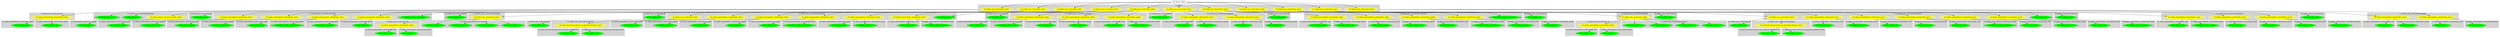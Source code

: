 digraph {

subgraph cluster0 {
 node [style=filled,color=white];
 style=filled;
 color=lightgrey;
 label = "CT_PROG";

"NT_EXPR_CALL_FUNCTION_18004"
 [fillcolor = yellow]
"NT_EXPR_CALL_FUNCTION_18012"
 [fillcolor = yellow]
"NT_EXPR_CALL_FUNCTION_18027"
 [fillcolor = yellow]
"NT_EXPR_CALL_FUNCTION_18037"
 [fillcolor = yellow]
"NT_EXPR_CALL_FUNCTION_18060"
 [fillcolor = yellow]
"NT_EXPR_CALL_FUNCTION_18071"
 [fillcolor = yellow]
"NT_EXPR_CALL_FUNCTION_18079"
 [fillcolor = yellow]
"NT_EXPR_CALL_FUNCTION_18094"
 [fillcolor = yellow]
"NT_EXPR_CALL_FUNCTION_18104"
 [fillcolor = yellow]
"NT_EXPR_CALL_FUNCTION_18127"
 [fillcolor = yellow]
"NT_EXPR_CALL_FUNCTION_18138"
 [fillcolor = yellow]
}
"NT_PROG_18003"->"NT_EXPR_CALL_FUNCTION_18004"
subgraph cluster1 {
 node [style=filled,color=white];
 style=filled;
 color=lightgrey;
 label = "CT_EXPR_CALL_FUNCTION_ID";

"NT_EXPR_ASSIGNMENT_OPETATORS_18005"
 [fillcolor = yellow]
}
subgraph cluster2 {
 node [style=filled,color=white];
 style=filled;
 color=lightgrey;
 label = "CT_EXPR_CALL_FUNCTION_PARAMS";

"NT_EXPR_MINUS_OR_PLUS_UNARY_18008"
 [fillcolor = yellow]
"NT_INT_18010< 3 >"
 [fillcolor = green]
"NT_FLOAT_18011< .05 >"
 [fillcolor = green]
}
"NT_EXPR_CALL_FUNCTION_18004"->"NT_EXPR_ASSIGNMENT_OPETATORS_18005"
subgraph cluster3 {
 node [style=filled,color=white];
 style=filled;
 color=lightgrey;
 label = "CT_EXPR_ASSIGNMENT_OPETATORS_LEFT";

"NT_ID_18006< xpts >"
 [fillcolor = green]
}
subgraph cluster4 {
 node [style=filled,color=white];
 style=filled;
 color=lightgrey;
 label = "CT_EXPR_ASSIGNMENT_OPETATORS_RIGHT";

"NT_ID_18007< seq >"
 [fillcolor = green]
}
"NT_EXPR_ASSIGNMENT_OPETATORS_18005"->"NT_ID_18006< xpts >"
"NT_EXPR_ASSIGNMENT_OPETATORS_18005"->"NT_ID_18007< seq >"
"NT_EXPR_CALL_FUNCTION_18004"->"NT_EXPR_MINUS_OR_PLUS_UNARY_18008"
subgraph cluster5 {
 node [style=filled,color=white];
 style=filled;
 color=lightgrey;
 label = "CT_EXPR_MINUS_OR_PLUS_UNARY";

"NT_INT_18009< 3 >"
 [fillcolor = green]
}
"NT_EXPR_MINUS_OR_PLUS_UNARY_18008"->"NT_INT_18009< 3 >"
"NT_EXPR_CALL_FUNCTION_18004"->"NT_INT_18010< 3 >"
"NT_EXPR_CALL_FUNCTION_18004"->"NT_FLOAT_18011< .05 >"
"NT_PROG_18003"->"NT_EXPR_CALL_FUNCTION_18012"
subgraph cluster6 {
 node [style=filled,color=white];
 style=filled;
 color=lightgrey;
 label = "CT_EXPR_CALL_FUNCTION_ID";

"NT_ID_18013< pdf >"
 [fillcolor = green]
}
subgraph cluster7 {
 node [style=filled,color=white];
 style=filled;
 color=lightgrey;
 label = "CT_EXPR_CALL_FUNCTION_PARAMS";

"NT_STRING_18014< demo2.pdf >"
 [fillcolor = green]
"NT_EXPR_ASSIGNMENT_OPETATORS_18015"
 [fillcolor = yellow]
"NT_EXPR_ASSIGNMENT_OPETATORS_18018"
 [fillcolor = yellow]
"NT_EXPR_ASSIGNMENT_OPETATORS_18021"
 [fillcolor = yellow]
"NT_EXPR_ASSIGNMENT_OPETATORS_18024"
 [fillcolor = yellow]
}
"NT_EXPR_CALL_FUNCTION_18012"->"NT_ID_18013< pdf >"
"NT_EXPR_CALL_FUNCTION_18012"->"NT_STRING_18014< demo2.pdf >"
"NT_EXPR_CALL_FUNCTION_18012"->"NT_EXPR_ASSIGNMENT_OPETATORS_18015"
subgraph cluster8 {
 node [style=filled,color=white];
 style=filled;
 color=lightgrey;
 label = "CT_EXPR_ASSIGNMENT_OPETATORS_LEFT";

"NT_ID_18016< width >"
 [fillcolor = green]
}
subgraph cluster9 {
 node [style=filled,color=white];
 style=filled;
 color=lightgrey;
 label = "CT_EXPR_ASSIGNMENT_OPETATORS_RIGHT";

"NT_FLOAT_18017< 5.6 >"
 [fillcolor = green]
}
"NT_EXPR_ASSIGNMENT_OPETATORS_18015"->"NT_ID_18016< width >"
"NT_EXPR_ASSIGNMENT_OPETATORS_18015"->"NT_FLOAT_18017< 5.6 >"
"NT_EXPR_CALL_FUNCTION_18012"->"NT_EXPR_ASSIGNMENT_OPETATORS_18018"
subgraph cluster10 {
 node [style=filled,color=white];
 style=filled;
 color=lightgrey;
 label = "CT_EXPR_ASSIGNMENT_OPETATORS_LEFT";

"NT_ID_18019< height >"
 [fillcolor = green]
}
subgraph cluster11 {
 node [style=filled,color=white];
 style=filled;
 color=lightgrey;
 label = "CT_EXPR_ASSIGNMENT_OPETATORS_RIGHT";

"NT_FLOAT_18020< 2.8 >"
 [fillcolor = green]
}
"NT_EXPR_ASSIGNMENT_OPETATORS_18018"->"NT_ID_18019< height >"
"NT_EXPR_ASSIGNMENT_OPETATORS_18018"->"NT_FLOAT_18020< 2.8 >"
"NT_EXPR_CALL_FUNCTION_18012"->"NT_EXPR_ASSIGNMENT_OPETATORS_18021"
subgraph cluster12 {
 node [style=filled,color=white];
 style=filled;
 color=lightgrey;
 label = "CT_EXPR_ASSIGNMENT_OPETATORS_LEFT";

"NT_ID_18022< bg >"
 [fillcolor = green]
}
subgraph cluster13 {
 node [style=filled,color=white];
 style=filled;
 color=lightgrey;
 label = "CT_EXPR_ASSIGNMENT_OPETATORS_RIGHT";

"NT_STRING_18023< cadetblue1 >"
 [fillcolor = green]
}
"NT_EXPR_ASSIGNMENT_OPETATORS_18021"->"NT_ID_18022< bg >"
"NT_EXPR_ASSIGNMENT_OPETATORS_18021"->"NT_STRING_18023< cadetblue1 >"
"NT_EXPR_CALL_FUNCTION_18012"->"NT_EXPR_ASSIGNMENT_OPETATORS_18024"
subgraph cluster14 {
 node [style=filled,color=white];
 style=filled;
 color=lightgrey;
 label = "CT_EXPR_ASSIGNMENT_OPETATORS_LEFT";

"NT_ID_18025< pointsize >"
 [fillcolor = green]
}
subgraph cluster15 {
 node [style=filled,color=white];
 style=filled;
 color=lightgrey;
 label = "CT_EXPR_ASSIGNMENT_OPETATORS_RIGHT";

"NT_INT_18026< 8 >"
 [fillcolor = green]
}
"NT_EXPR_ASSIGNMENT_OPETATORS_18024"->"NT_ID_18025< pointsize >"
"NT_EXPR_ASSIGNMENT_OPETATORS_18024"->"NT_INT_18026< 8 >"
"NT_PROG_18003"->"NT_EXPR_CALL_FUNCTION_18027"
subgraph cluster16 {
 node [style=filled,color=white];
 style=filled;
 color=lightgrey;
 label = "CT_EXPR_CALL_FUNCTION_ID";

"NT_ID_18028< par >"
 [fillcolor = green]
}
subgraph cluster17 {
 node [style=filled,color=white];
 style=filled;
 color=lightgrey;
 label = "CT_EXPR_CALL_FUNCTION_PARAMS";

"NT_EXPR_CALL_FUNCTION_18029"
 [fillcolor = yellow]
}
"NT_EXPR_CALL_FUNCTION_18027"->"NT_ID_18028< par >"
"NT_EXPR_CALL_FUNCTION_18027"->"NT_EXPR_CALL_FUNCTION_18029"
subgraph cluster18 {
 node [style=filled,color=white];
 style=filled;
 color=lightgrey;
 label = "CT_EXPR_CALL_FUNCTION_ID";

"NT_EXPR_ASSIGNMENT_OPETATORS_18030"
 [fillcolor = yellow]
}
subgraph cluster19 {
 node [style=filled,color=white];
 style=filled;
 color=lightgrey;
 label = "CT_EXPR_CALL_FUNCTION_PARAMS";

"NT_FLOAT_18033< .6 >"
 [fillcolor = green]
"NT_FLOAT_18034< .6 >"
 [fillcolor = green]
"NT_FLOAT_18035< .2 >"
 [fillcolor = green]
"NT_FLOAT_18036< .2 >"
 [fillcolor = green]
}
"NT_EXPR_CALL_FUNCTION_18029"->"NT_EXPR_ASSIGNMENT_OPETATORS_18030"
subgraph cluster20 {
 node [style=filled,color=white];
 style=filled;
 color=lightgrey;
 label = "CT_EXPR_ASSIGNMENT_OPETATORS_LEFT";

"NT_ID_18031< mai >"
 [fillcolor = green]
}
subgraph cluster21 {
 node [style=filled,color=white];
 style=filled;
 color=lightgrey;
 label = "CT_EXPR_ASSIGNMENT_OPETATORS_RIGHT";

"NT_ID_18032< c >"
 [fillcolor = green]
}
"NT_EXPR_ASSIGNMENT_OPETATORS_18030"->"NT_ID_18031< mai >"
"NT_EXPR_ASSIGNMENT_OPETATORS_18030"->"NT_ID_18032< c >"
"NT_EXPR_CALL_FUNCTION_18029"->"NT_FLOAT_18033< .6 >"
"NT_EXPR_CALL_FUNCTION_18029"->"NT_FLOAT_18034< .6 >"
"NT_EXPR_CALL_FUNCTION_18029"->"NT_FLOAT_18035< .2 >"
"NT_EXPR_CALL_FUNCTION_18029"->"NT_FLOAT_18036< .2 >"
"NT_PROG_18003"->"NT_EXPR_CALL_FUNCTION_18037"
subgraph cluster22 {
 node [style=filled,color=white];
 style=filled;
 color=lightgrey;
 label = "CT_EXPR_CALL_FUNCTION_ID";

"NT_ID_18038< plot >"
 [fillcolor = green]
}
subgraph cluster23 {
 node [style=filled,color=white];
 style=filled;
 color=lightgrey;
 label = "CT_EXPR_CALL_FUNCTION_PARAMS";

"NT_ID_18039< xpts >"
 [fillcolor = green]
"NT_EXPR_CALL_FUNCTION_18040"
 [fillcolor = yellow]
"NT_EXPR_ASSIGNMENT_OPETATORS_18045"
 [fillcolor = yellow]
"NT_EXPR_ASSIGNMENT_OPETATORS_18048"
 [fillcolor = yellow]
"NT_EXPR_ASSIGNMENT_OPETATORS_18051"
 [fillcolor = yellow]
"NT_EXPR_ASSIGNMENT_OPETATORS_18054"
 [fillcolor = yellow]
"NT_EXPR_ASSIGNMENT_OPETATORS_18057"
 [fillcolor = yellow]
}
"NT_EXPR_CALL_FUNCTION_18037"->"NT_ID_18038< plot >"
"NT_EXPR_CALL_FUNCTION_18037"->"NT_ID_18039< xpts >"
"NT_EXPR_CALL_FUNCTION_18037"->"NT_EXPR_CALL_FUNCTION_18040"
subgraph cluster24 {
 node [style=filled,color=white];
 style=filled;
 color=lightgrey;
 label = "CT_EXPR_CALL_FUNCTION_ID";

"NT_ID_18041< sin >"
 [fillcolor = green]
}
subgraph cluster25 {
 node [style=filled,color=white];
 style=filled;
 color=lightgrey;
 label = "CT_EXPR_CALL_FUNCTION_PARAMS";

"NT_EXPR_MULTIPLICATION_OR_DIVISION_BINARY_18042"
 [fillcolor = yellow]
}
"NT_EXPR_CALL_FUNCTION_18040"->"NT_ID_18041< sin >"
"NT_EXPR_CALL_FUNCTION_18040"->"NT_EXPR_MULTIPLICATION_OR_DIVISION_BINARY_18042"
subgraph cluster26 {
 node [style=filled,color=white];
 style=filled;
 color=lightgrey;
 label = "CT_EXPR_MULTIPLICATION_OR_DIVISION_BINARY_LEFT";

"NT_ID_18043< xpts >"
 [fillcolor = green]
}
subgraph cluster27 {
 node [style=filled,color=white];
 style=filled;
 color=lightgrey;
 label = "CT_EXPR_MULTIPLICATION_OR_DIVISION_BINARY_RIGHT";

"NT_ID_18044< xpts >"
 [fillcolor = green]
}
"NT_EXPR_MULTIPLICATION_OR_DIVISION_BINARY_18042"->"NT_ID_18043< xpts >"
"NT_EXPR_MULTIPLICATION_OR_DIVISION_BINARY_18042"->"NT_ID_18044< xpts >"
"NT_EXPR_CALL_FUNCTION_18037"->"NT_EXPR_ASSIGNMENT_OPETATORS_18045"
subgraph cluster28 {
 node [style=filled,color=white];
 style=filled;
 color=lightgrey;
 label = "CT_EXPR_ASSIGNMENT_OPETATORS_LEFT";

"NT_ID_18046< type >"
 [fillcolor = green]
}
subgraph cluster29 {
 node [style=filled,color=white];
 style=filled;
 color=lightgrey;
 label = "CT_EXPR_ASSIGNMENT_OPETATORS_RIGHT";

"NT_STRING_18047< l >"
 [fillcolor = green]
}
"NT_EXPR_ASSIGNMENT_OPETATORS_18045"->"NT_ID_18046< type >"
"NT_EXPR_ASSIGNMENT_OPETATORS_18045"->"NT_STRING_18047< l >"
"NT_EXPR_CALL_FUNCTION_18037"->"NT_EXPR_ASSIGNMENT_OPETATORS_18048"
subgraph cluster30 {
 node [style=filled,color=white];
 style=filled;
 color=lightgrey;
 label = "CT_EXPR_ASSIGNMENT_OPETATORS_LEFT";

"NT_ID_18049< lwd >"
 [fillcolor = green]
}
subgraph cluster31 {
 node [style=filled,color=white];
 style=filled;
 color=lightgrey;
 label = "CT_EXPR_ASSIGNMENT_OPETATORS_RIGHT";

"NT_INT_18050< 2 >"
 [fillcolor = green]
}
"NT_EXPR_ASSIGNMENT_OPETATORS_18048"->"NT_ID_18049< lwd >"
"NT_EXPR_ASSIGNMENT_OPETATORS_18048"->"NT_INT_18050< 2 >"
"NT_EXPR_CALL_FUNCTION_18037"->"NT_EXPR_ASSIGNMENT_OPETATORS_18051"
subgraph cluster32 {
 node [style=filled,color=white];
 style=filled;
 color=lightgrey;
 label = "CT_EXPR_ASSIGNMENT_OPETATORS_LEFT";

"NT_ID_18052< col >"
 [fillcolor = green]
}
subgraph cluster33 {
 node [style=filled,color=white];
 style=filled;
 color=lightgrey;
 label = "CT_EXPR_ASSIGNMENT_OPETATORS_RIGHT";

"NT_STRING_18053< cadetblue4 >"
 [fillcolor = green]
}
"NT_EXPR_ASSIGNMENT_OPETATORS_18051"->"NT_ID_18052< col >"
"NT_EXPR_ASSIGNMENT_OPETATORS_18051"->"NT_STRING_18053< cadetblue4 >"
"NT_EXPR_CALL_FUNCTION_18037"->"NT_EXPR_ASSIGNMENT_OPETATORS_18054"
subgraph cluster34 {
 node [style=filled,color=white];
 style=filled;
 color=lightgrey;
 label = "CT_EXPR_ASSIGNMENT_OPETATORS_LEFT";

"NT_ID_18055< xlab >"
 [fillcolor = green]
}
subgraph cluster35 {
 node [style=filled,color=white];
 style=filled;
 color=lightgrey;
 label = "CT_EXPR_ASSIGNMENT_OPETATORS_RIGHT";

"NT_STRING_18056< x >"
 [fillcolor = green]
}
"NT_EXPR_ASSIGNMENT_OPETATORS_18054"->"NT_ID_18055< xlab >"
"NT_EXPR_ASSIGNMENT_OPETATORS_18054"->"NT_STRING_18056< x >"
"NT_EXPR_CALL_FUNCTION_18037"->"NT_EXPR_ASSIGNMENT_OPETATORS_18057"
subgraph cluster36 {
 node [style=filled,color=white];
 style=filled;
 color=lightgrey;
 label = "CT_EXPR_ASSIGNMENT_OPETATORS_LEFT";

"NT_ID_18058< ylab >"
 [fillcolor = green]
}
subgraph cluster37 {
 node [style=filled,color=white];
 style=filled;
 color=lightgrey;
 label = "CT_EXPR_ASSIGNMENT_OPETATORS_RIGHT";

"NT_STRING_18059< sin(x*x) >"
 [fillcolor = green]
}
"NT_EXPR_ASSIGNMENT_OPETATORS_18057"->"NT_ID_18058< ylab >"
"NT_EXPR_ASSIGNMENT_OPETATORS_18057"->"NT_STRING_18059< sin(x*x) >"
"NT_PROG_18003"->"NT_EXPR_CALL_FUNCTION_18060"
subgraph cluster38 {
 node [style=filled,color=white];
 style=filled;
 color=lightgrey;
 label = "CT_EXPR_CALL_FUNCTION_ID";

"NT_ID_18061< grid >"
 [fillcolor = green]
}
subgraph cluster39 {
 node [style=filled,color=white];
 style=filled;
 color=lightgrey;
 label = "CT_EXPR_CALL_FUNCTION_PARAMS";

"NT_EXPR_ASSIGNMENT_OPETATORS_18062"
 [fillcolor = yellow]
"NT_EXPR_ASSIGNMENT_OPETATORS_18065"
 [fillcolor = yellow]
"NT_EXPR_ASSIGNMENT_OPETATORS_18068"
 [fillcolor = yellow]
}
"NT_EXPR_CALL_FUNCTION_18060"->"NT_ID_18061< grid >"
"NT_EXPR_CALL_FUNCTION_18060"->"NT_EXPR_ASSIGNMENT_OPETATORS_18062"
subgraph cluster40 {
 node [style=filled,color=white];
 style=filled;
 color=lightgrey;
 label = "CT_EXPR_ASSIGNMENT_OPETATORS_LEFT";

"NT_ID_18063< col >"
 [fillcolor = green]
}
subgraph cluster41 {
 node [style=filled,color=white];
 style=filled;
 color=lightgrey;
 label = "CT_EXPR_ASSIGNMENT_OPETATORS_RIGHT";

"NT_STRING_18064< white >"
 [fillcolor = green]
}
"NT_EXPR_ASSIGNMENT_OPETATORS_18062"->"NT_ID_18063< col >"
"NT_EXPR_ASSIGNMENT_OPETATORS_18062"->"NT_STRING_18064< white >"
"NT_EXPR_CALL_FUNCTION_18060"->"NT_EXPR_ASSIGNMENT_OPETATORS_18065"
subgraph cluster42 {
 node [style=filled,color=white];
 style=filled;
 color=lightgrey;
 label = "CT_EXPR_ASSIGNMENT_OPETATORS_LEFT";

"NT_ID_18066< lty >"
 [fillcolor = green]
}
subgraph cluster43 {
 node [style=filled,color=white];
 style=filled;
 color=lightgrey;
 label = "CT_EXPR_ASSIGNMENT_OPETATORS_RIGHT";

"NT_INT_18067< 1 >"
 [fillcolor = green]
}
"NT_EXPR_ASSIGNMENT_OPETATORS_18065"->"NT_ID_18066< lty >"
"NT_EXPR_ASSIGNMENT_OPETATORS_18065"->"NT_INT_18067< 1 >"
"NT_EXPR_CALL_FUNCTION_18060"->"NT_EXPR_ASSIGNMENT_OPETATORS_18068"
subgraph cluster44 {
 node [style=filled,color=white];
 style=filled;
 color=lightgrey;
 label = "CT_EXPR_ASSIGNMENT_OPETATORS_LEFT";

"NT_ID_18069< lwd >"
 [fillcolor = green]
}
subgraph cluster45 {
 node [style=filled,color=white];
 style=filled;
 color=lightgrey;
 label = "CT_EXPR_ASSIGNMENT_OPETATORS_RIGHT";

"NT_FLOAT_18070< .2 >"
 [fillcolor = green]
}
"NT_EXPR_ASSIGNMENT_OPETATORS_18068"->"NT_ID_18069< lwd >"
"NT_EXPR_ASSIGNMENT_OPETATORS_18068"->"NT_FLOAT_18070< .2 >"
"NT_PROG_18003"->"NT_EXPR_CALL_FUNCTION_18071"
subgraph cluster46 {
 node [style=filled,color=white];
 style=filled;
 color=lightgrey;
 label = "CT_EXPR_CALL_FUNCTION_ID";

"NT_ID_18072< abline >"
 [fillcolor = green]
}
subgraph cluster47 {
 node [style=filled,color=white];
 style=filled;
 color=lightgrey;
 label = "CT_EXPR_CALL_FUNCTION_PARAMS";

"NT_EXPR_ASSIGNMENT_OPETATORS_18073"
 [fillcolor = yellow]
"NT_EXPR_ASSIGNMENT_OPETATORS_18076"
 [fillcolor = yellow]
}
"NT_EXPR_CALL_FUNCTION_18071"->"NT_ID_18072< abline >"
"NT_EXPR_CALL_FUNCTION_18071"->"NT_EXPR_ASSIGNMENT_OPETATORS_18073"
subgraph cluster48 {
 node [style=filled,color=white];
 style=filled;
 color=lightgrey;
 label = "CT_EXPR_ASSIGNMENT_OPETATORS_LEFT";

"NT_ID_18074< h >"
 [fillcolor = green]
}
subgraph cluster49 {
 node [style=filled,color=white];
 style=filled;
 color=lightgrey;
 label = "CT_EXPR_ASSIGNMENT_OPETATORS_RIGHT";

"NT_INT_18075< 0 >"
 [fillcolor = green]
}
"NT_EXPR_ASSIGNMENT_OPETATORS_18073"->"NT_ID_18074< h >"
"NT_EXPR_ASSIGNMENT_OPETATORS_18073"->"NT_INT_18075< 0 >"
"NT_EXPR_CALL_FUNCTION_18071"->"NT_EXPR_ASSIGNMENT_OPETATORS_18076"
subgraph cluster50 {
 node [style=filled,color=white];
 style=filled;
 color=lightgrey;
 label = "CT_EXPR_ASSIGNMENT_OPETATORS_LEFT";

"NT_ID_18077< v >"
 [fillcolor = green]
}
subgraph cluster51 {
 node [style=filled,color=white];
 style=filled;
 color=lightgrey;
 label = "CT_EXPR_ASSIGNMENT_OPETATORS_RIGHT";

"NT_INT_18078< 0 >"
 [fillcolor = green]
}
"NT_EXPR_ASSIGNMENT_OPETATORS_18076"->"NT_ID_18077< v >"
"NT_EXPR_ASSIGNMENT_OPETATORS_18076"->"NT_INT_18078< 0 >"
"NT_PROG_18003"->"NT_EXPR_CALL_FUNCTION_18079"
subgraph cluster52 {
 node [style=filled,color=white];
 style=filled;
 color=lightgrey;
 label = "CT_EXPR_CALL_FUNCTION_ID";

"NT_ID_18080< pdf >"
 [fillcolor = green]
}
subgraph cluster53 {
 node [style=filled,color=white];
 style=filled;
 color=lightgrey;
 label = "CT_EXPR_CALL_FUNCTION_PARAMS";

"NT_STRING_18081< demo1.pdf >"
 [fillcolor = green]
"NT_EXPR_ASSIGNMENT_OPETATORS_18082"
 [fillcolor = yellow]
"NT_EXPR_ASSIGNMENT_OPETATORS_18085"
 [fillcolor = yellow]
"NT_EXPR_ASSIGNMENT_OPETATORS_18088"
 [fillcolor = yellow]
"NT_EXPR_ASSIGNMENT_OPETATORS_18091"
 [fillcolor = yellow]
}
"NT_EXPR_CALL_FUNCTION_18079"->"NT_ID_18080< pdf >"
"NT_EXPR_CALL_FUNCTION_18079"->"NT_STRING_18081< demo1.pdf >"
"NT_EXPR_CALL_FUNCTION_18079"->"NT_EXPR_ASSIGNMENT_OPETATORS_18082"
subgraph cluster54 {
 node [style=filled,color=white];
 style=filled;
 color=lightgrey;
 label = "CT_EXPR_ASSIGNMENT_OPETATORS_LEFT";

"NT_ID_18083< width >"
 [fillcolor = green]
}
subgraph cluster55 {
 node [style=filled,color=white];
 style=filled;
 color=lightgrey;
 label = "CT_EXPR_ASSIGNMENT_OPETATORS_RIGHT";

"NT_FLOAT_18084< 2.8 >"
 [fillcolor = green]
}
"NT_EXPR_ASSIGNMENT_OPETATORS_18082"->"NT_ID_18083< width >"
"NT_EXPR_ASSIGNMENT_OPETATORS_18082"->"NT_FLOAT_18084< 2.8 >"
"NT_EXPR_CALL_FUNCTION_18079"->"NT_EXPR_ASSIGNMENT_OPETATORS_18085"
subgraph cluster56 {
 node [style=filled,color=white];
 style=filled;
 color=lightgrey;
 label = "CT_EXPR_ASSIGNMENT_OPETATORS_LEFT";

"NT_ID_18086< height >"
 [fillcolor = green]
}
subgraph cluster57 {
 node [style=filled,color=white];
 style=filled;
 color=lightgrey;
 label = "CT_EXPR_ASSIGNMENT_OPETATORS_RIGHT";

"NT_FLOAT_18087< 2.8 >"
 [fillcolor = green]
}
"NT_EXPR_ASSIGNMENT_OPETATORS_18085"->"NT_ID_18086< height >"
"NT_EXPR_ASSIGNMENT_OPETATORS_18085"->"NT_FLOAT_18087< 2.8 >"
"NT_EXPR_CALL_FUNCTION_18079"->"NT_EXPR_ASSIGNMENT_OPETATORS_18088"
subgraph cluster58 {
 node [style=filled,color=white];
 style=filled;
 color=lightgrey;
 label = "CT_EXPR_ASSIGNMENT_OPETATORS_LEFT";

"NT_ID_18089< bg >"
 [fillcolor = green]
}
subgraph cluster59 {
 node [style=filled,color=white];
 style=filled;
 color=lightgrey;
 label = "CT_EXPR_ASSIGNMENT_OPETATORS_RIGHT";

"NT_STRING_18090< cadetblue1 >"
 [fillcolor = green]
}
"NT_EXPR_ASSIGNMENT_OPETATORS_18088"->"NT_ID_18089< bg >"
"NT_EXPR_ASSIGNMENT_OPETATORS_18088"->"NT_STRING_18090< cadetblue1 >"
"NT_EXPR_CALL_FUNCTION_18079"->"NT_EXPR_ASSIGNMENT_OPETATORS_18091"
subgraph cluster60 {
 node [style=filled,color=white];
 style=filled;
 color=lightgrey;
 label = "CT_EXPR_ASSIGNMENT_OPETATORS_LEFT";

"NT_ID_18092< pointsize >"
 [fillcolor = green]
}
subgraph cluster61 {
 node [style=filled,color=white];
 style=filled;
 color=lightgrey;
 label = "CT_EXPR_ASSIGNMENT_OPETATORS_RIGHT";

"NT_INT_18093< 8 >"
 [fillcolor = green]
}
"NT_EXPR_ASSIGNMENT_OPETATORS_18091"->"NT_ID_18092< pointsize >"
"NT_EXPR_ASSIGNMENT_OPETATORS_18091"->"NT_INT_18093< 8 >"
"NT_PROG_18003"->"NT_EXPR_CALL_FUNCTION_18094"
subgraph cluster62 {
 node [style=filled,color=white];
 style=filled;
 color=lightgrey;
 label = "CT_EXPR_CALL_FUNCTION_ID";

"NT_ID_18095< par >"
 [fillcolor = green]
}
subgraph cluster63 {
 node [style=filled,color=white];
 style=filled;
 color=lightgrey;
 label = "CT_EXPR_CALL_FUNCTION_PARAMS";

"NT_EXPR_CALL_FUNCTION_18096"
 [fillcolor = yellow]
}
"NT_EXPR_CALL_FUNCTION_18094"->"NT_ID_18095< par >"
"NT_EXPR_CALL_FUNCTION_18094"->"NT_EXPR_CALL_FUNCTION_18096"
subgraph cluster64 {
 node [style=filled,color=white];
 style=filled;
 color=lightgrey;
 label = "CT_EXPR_CALL_FUNCTION_ID";

"NT_EXPR_ASSIGNMENT_OPETATORS_18097"
 [fillcolor = yellow]
}
subgraph cluster65 {
 node [style=filled,color=white];
 style=filled;
 color=lightgrey;
 label = "CT_EXPR_CALL_FUNCTION_PARAMS";

"NT_FLOAT_18100< .6 >"
 [fillcolor = green]
"NT_FLOAT_18101< .6 >"
 [fillcolor = green]
"NT_FLOAT_18102< .2 >"
 [fillcolor = green]
"NT_FLOAT_18103< .2 >"
 [fillcolor = green]
}
"NT_EXPR_CALL_FUNCTION_18096"->"NT_EXPR_ASSIGNMENT_OPETATORS_18097"
subgraph cluster66 {
 node [style=filled,color=white];
 style=filled;
 color=lightgrey;
 label = "CT_EXPR_ASSIGNMENT_OPETATORS_LEFT";

"NT_ID_18098< mai >"
 [fillcolor = green]
}
subgraph cluster67 {
 node [style=filled,color=white];
 style=filled;
 color=lightgrey;
 label = "CT_EXPR_ASSIGNMENT_OPETATORS_RIGHT";

"NT_ID_18099< c >"
 [fillcolor = green]
}
"NT_EXPR_ASSIGNMENT_OPETATORS_18097"->"NT_ID_18098< mai >"
"NT_EXPR_ASSIGNMENT_OPETATORS_18097"->"NT_ID_18099< c >"
"NT_EXPR_CALL_FUNCTION_18096"->"NT_FLOAT_18100< .6 >"
"NT_EXPR_CALL_FUNCTION_18096"->"NT_FLOAT_18101< .6 >"
"NT_EXPR_CALL_FUNCTION_18096"->"NT_FLOAT_18102< .2 >"
"NT_EXPR_CALL_FUNCTION_18096"->"NT_FLOAT_18103< .2 >"
"NT_PROG_18003"->"NT_EXPR_CALL_FUNCTION_18104"
subgraph cluster68 {
 node [style=filled,color=white];
 style=filled;
 color=lightgrey;
 label = "CT_EXPR_CALL_FUNCTION_ID";

"NT_ID_18105< plot >"
 [fillcolor = green]
}
subgraph cluster69 {
 node [style=filled,color=white];
 style=filled;
 color=lightgrey;
 label = "CT_EXPR_CALL_FUNCTION_PARAMS";

"NT_ID_18106< xpts >"
 [fillcolor = green]
"NT_EXPR_CALL_FUNCTION_18107"
 [fillcolor = yellow]
"NT_EXPR_ASSIGNMENT_OPETATORS_18112"
 [fillcolor = yellow]
"NT_EXPR_ASSIGNMENT_OPETATORS_18115"
 [fillcolor = yellow]
"NT_EXPR_ASSIGNMENT_OPETATORS_18118"
 [fillcolor = yellow]
"NT_EXPR_ASSIGNMENT_OPETATORS_18121"
 [fillcolor = yellow]
"NT_EXPR_ASSIGNMENT_OPETATORS_18124"
 [fillcolor = yellow]
}
"NT_EXPR_CALL_FUNCTION_18104"->"NT_ID_18105< plot >"
"NT_EXPR_CALL_FUNCTION_18104"->"NT_ID_18106< xpts >"
"NT_EXPR_CALL_FUNCTION_18104"->"NT_EXPR_CALL_FUNCTION_18107"
subgraph cluster70 {
 node [style=filled,color=white];
 style=filled;
 color=lightgrey;
 label = "CT_EXPR_CALL_FUNCTION_ID";

"NT_ID_18108< sin >"
 [fillcolor = green]
}
subgraph cluster71 {
 node [style=filled,color=white];
 style=filled;
 color=lightgrey;
 label = "CT_EXPR_CALL_FUNCTION_PARAMS";

"NT_EXPR_MULTIPLICATION_OR_DIVISION_BINARY_18109"
 [fillcolor = yellow]
}
"NT_EXPR_CALL_FUNCTION_18107"->"NT_ID_18108< sin >"
"NT_EXPR_CALL_FUNCTION_18107"->"NT_EXPR_MULTIPLICATION_OR_DIVISION_BINARY_18109"
subgraph cluster72 {
 node [style=filled,color=white];
 style=filled;
 color=lightgrey;
 label = "CT_EXPR_MULTIPLICATION_OR_DIVISION_BINARY_LEFT";

"NT_ID_18110< xpts >"
 [fillcolor = green]
}
subgraph cluster73 {
 node [style=filled,color=white];
 style=filled;
 color=lightgrey;
 label = "CT_EXPR_MULTIPLICATION_OR_DIVISION_BINARY_RIGHT";

"NT_ID_18111< xpts >"
 [fillcolor = green]
}
"NT_EXPR_MULTIPLICATION_OR_DIVISION_BINARY_18109"->"NT_ID_18110< xpts >"
"NT_EXPR_MULTIPLICATION_OR_DIVISION_BINARY_18109"->"NT_ID_18111< xpts >"
"NT_EXPR_CALL_FUNCTION_18104"->"NT_EXPR_ASSIGNMENT_OPETATORS_18112"
subgraph cluster74 {
 node [style=filled,color=white];
 style=filled;
 color=lightgrey;
 label = "CT_EXPR_ASSIGNMENT_OPETATORS_LEFT";

"NT_ID_18113< type >"
 [fillcolor = green]
}
subgraph cluster75 {
 node [style=filled,color=white];
 style=filled;
 color=lightgrey;
 label = "CT_EXPR_ASSIGNMENT_OPETATORS_RIGHT";

"NT_STRING_18114< l >"
 [fillcolor = green]
}
"NT_EXPR_ASSIGNMENT_OPETATORS_18112"->"NT_ID_18113< type >"
"NT_EXPR_ASSIGNMENT_OPETATORS_18112"->"NT_STRING_18114< l >"
"NT_EXPR_CALL_FUNCTION_18104"->"NT_EXPR_ASSIGNMENT_OPETATORS_18115"
subgraph cluster76 {
 node [style=filled,color=white];
 style=filled;
 color=lightgrey;
 label = "CT_EXPR_ASSIGNMENT_OPETATORS_LEFT";

"NT_ID_18116< lwd >"
 [fillcolor = green]
}
subgraph cluster77 {
 node [style=filled,color=white];
 style=filled;
 color=lightgrey;
 label = "CT_EXPR_ASSIGNMENT_OPETATORS_RIGHT";

"NT_INT_18117< 2 >"
 [fillcolor = green]
}
"NT_EXPR_ASSIGNMENT_OPETATORS_18115"->"NT_ID_18116< lwd >"
"NT_EXPR_ASSIGNMENT_OPETATORS_18115"->"NT_INT_18117< 2 >"
"NT_EXPR_CALL_FUNCTION_18104"->"NT_EXPR_ASSIGNMENT_OPETATORS_18118"
subgraph cluster78 {
 node [style=filled,color=white];
 style=filled;
 color=lightgrey;
 label = "CT_EXPR_ASSIGNMENT_OPETATORS_LEFT";

"NT_ID_18119< col >"
 [fillcolor = green]
}
subgraph cluster79 {
 node [style=filled,color=white];
 style=filled;
 color=lightgrey;
 label = "CT_EXPR_ASSIGNMENT_OPETATORS_RIGHT";

"NT_STRING_18120< cadetblue4 >"
 [fillcolor = green]
}
"NT_EXPR_ASSIGNMENT_OPETATORS_18118"->"NT_ID_18119< col >"
"NT_EXPR_ASSIGNMENT_OPETATORS_18118"->"NT_STRING_18120< cadetblue4 >"
"NT_EXPR_CALL_FUNCTION_18104"->"NT_EXPR_ASSIGNMENT_OPETATORS_18121"
subgraph cluster80 {
 node [style=filled,color=white];
 style=filled;
 color=lightgrey;
 label = "CT_EXPR_ASSIGNMENT_OPETATORS_LEFT";

"NT_ID_18122< xlab >"
 [fillcolor = green]
}
subgraph cluster81 {
 node [style=filled,color=white];
 style=filled;
 color=lightgrey;
 label = "CT_EXPR_ASSIGNMENT_OPETATORS_RIGHT";

"NT_STRING_18123< x >"
 [fillcolor = green]
}
"NT_EXPR_ASSIGNMENT_OPETATORS_18121"->"NT_ID_18122< xlab >"
"NT_EXPR_ASSIGNMENT_OPETATORS_18121"->"NT_STRING_18123< x >"
"NT_EXPR_CALL_FUNCTION_18104"->"NT_EXPR_ASSIGNMENT_OPETATORS_18124"
subgraph cluster82 {
 node [style=filled,color=white];
 style=filled;
 color=lightgrey;
 label = "CT_EXPR_ASSIGNMENT_OPETATORS_LEFT";

"NT_ID_18125< ylab >"
 [fillcolor = green]
}
subgraph cluster83 {
 node [style=filled,color=white];
 style=filled;
 color=lightgrey;
 label = "CT_EXPR_ASSIGNMENT_OPETATORS_RIGHT";

"NT_STRING_18126< sin(x*x) >"
 [fillcolor = green]
}
"NT_EXPR_ASSIGNMENT_OPETATORS_18124"->"NT_ID_18125< ylab >"
"NT_EXPR_ASSIGNMENT_OPETATORS_18124"->"NT_STRING_18126< sin(x*x) >"
"NT_PROG_18003"->"NT_EXPR_CALL_FUNCTION_18127"
subgraph cluster84 {
 node [style=filled,color=white];
 style=filled;
 color=lightgrey;
 label = "CT_EXPR_CALL_FUNCTION_ID";

"NT_ID_18128< grid >"
 [fillcolor = green]
}
subgraph cluster85 {
 node [style=filled,color=white];
 style=filled;
 color=lightgrey;
 label = "CT_EXPR_CALL_FUNCTION_PARAMS";

"NT_EXPR_ASSIGNMENT_OPETATORS_18129"
 [fillcolor = yellow]
"NT_EXPR_ASSIGNMENT_OPETATORS_18132"
 [fillcolor = yellow]
"NT_EXPR_ASSIGNMENT_OPETATORS_18135"
 [fillcolor = yellow]
}
"NT_EXPR_CALL_FUNCTION_18127"->"NT_ID_18128< grid >"
"NT_EXPR_CALL_FUNCTION_18127"->"NT_EXPR_ASSIGNMENT_OPETATORS_18129"
subgraph cluster86 {
 node [style=filled,color=white];
 style=filled;
 color=lightgrey;
 label = "CT_EXPR_ASSIGNMENT_OPETATORS_LEFT";

"NT_ID_18130< col >"
 [fillcolor = green]
}
subgraph cluster87 {
 node [style=filled,color=white];
 style=filled;
 color=lightgrey;
 label = "CT_EXPR_ASSIGNMENT_OPETATORS_RIGHT";

"NT_STRING_18131< white >"
 [fillcolor = green]
}
"NT_EXPR_ASSIGNMENT_OPETATORS_18129"->"NT_ID_18130< col >"
"NT_EXPR_ASSIGNMENT_OPETATORS_18129"->"NT_STRING_18131< white >"
"NT_EXPR_CALL_FUNCTION_18127"->"NT_EXPR_ASSIGNMENT_OPETATORS_18132"
subgraph cluster88 {
 node [style=filled,color=white];
 style=filled;
 color=lightgrey;
 label = "CT_EXPR_ASSIGNMENT_OPETATORS_LEFT";

"NT_ID_18133< lty >"
 [fillcolor = green]
}
subgraph cluster89 {
 node [style=filled,color=white];
 style=filled;
 color=lightgrey;
 label = "CT_EXPR_ASSIGNMENT_OPETATORS_RIGHT";

"NT_INT_18134< 1 >"
 [fillcolor = green]
}
"NT_EXPR_ASSIGNMENT_OPETATORS_18132"->"NT_ID_18133< lty >"
"NT_EXPR_ASSIGNMENT_OPETATORS_18132"->"NT_INT_18134< 1 >"
"NT_EXPR_CALL_FUNCTION_18127"->"NT_EXPR_ASSIGNMENT_OPETATORS_18135"
subgraph cluster90 {
 node [style=filled,color=white];
 style=filled;
 color=lightgrey;
 label = "CT_EXPR_ASSIGNMENT_OPETATORS_LEFT";

"NT_ID_18136< lwd >"
 [fillcolor = green]
}
subgraph cluster91 {
 node [style=filled,color=white];
 style=filled;
 color=lightgrey;
 label = "CT_EXPR_ASSIGNMENT_OPETATORS_RIGHT";

"NT_FLOAT_18137< .2 >"
 [fillcolor = green]
}
"NT_EXPR_ASSIGNMENT_OPETATORS_18135"->"NT_ID_18136< lwd >"
"NT_EXPR_ASSIGNMENT_OPETATORS_18135"->"NT_FLOAT_18137< .2 >"
"NT_PROG_18003"->"NT_EXPR_CALL_FUNCTION_18138"
subgraph cluster92 {
 node [style=filled,color=white];
 style=filled;
 color=lightgrey;
 label = "CT_EXPR_CALL_FUNCTION_ID";

"NT_ID_18139< abline >"
 [fillcolor = green]
}
subgraph cluster93 {
 node [style=filled,color=white];
 style=filled;
 color=lightgrey;
 label = "CT_EXPR_CALL_FUNCTION_PARAMS";

"NT_EXPR_ASSIGNMENT_OPETATORS_18140"
 [fillcolor = yellow]
"NT_EXPR_ASSIGNMENT_OPETATORS_18143"
 [fillcolor = yellow]
}
"NT_EXPR_CALL_FUNCTION_18138"->"NT_ID_18139< abline >"
"NT_EXPR_CALL_FUNCTION_18138"->"NT_EXPR_ASSIGNMENT_OPETATORS_18140"
subgraph cluster94 {
 node [style=filled,color=white];
 style=filled;
 color=lightgrey;
 label = "CT_EXPR_ASSIGNMENT_OPETATORS_LEFT";

"NT_ID_18141< h >"
 [fillcolor = green]
}
subgraph cluster95 {
 node [style=filled,color=white];
 style=filled;
 color=lightgrey;
 label = "CT_EXPR_ASSIGNMENT_OPETATORS_RIGHT";

"NT_INT_18142< 0 >"
 [fillcolor = green]
}
"NT_EXPR_ASSIGNMENT_OPETATORS_18140"->"NT_ID_18141< h >"
"NT_EXPR_ASSIGNMENT_OPETATORS_18140"->"NT_INT_18142< 0 >"
"NT_EXPR_CALL_FUNCTION_18138"->"NT_EXPR_ASSIGNMENT_OPETATORS_18143"
subgraph cluster96 {
 node [style=filled,color=white];
 style=filled;
 color=lightgrey;
 label = "CT_EXPR_ASSIGNMENT_OPETATORS_LEFT";

"NT_ID_18144< v >"
 [fillcolor = green]
}
subgraph cluster97 {
 node [style=filled,color=white];
 style=filled;
 color=lightgrey;
 label = "CT_EXPR_ASSIGNMENT_OPETATORS_RIGHT";

"NT_INT_18145< 0 >"
 [fillcolor = green]
}
"NT_EXPR_ASSIGNMENT_OPETATORS_18143"->"NT_ID_18144< v >"
"NT_EXPR_ASSIGNMENT_OPETATORS_18143"->"NT_INT_18145< 0 >"
}
